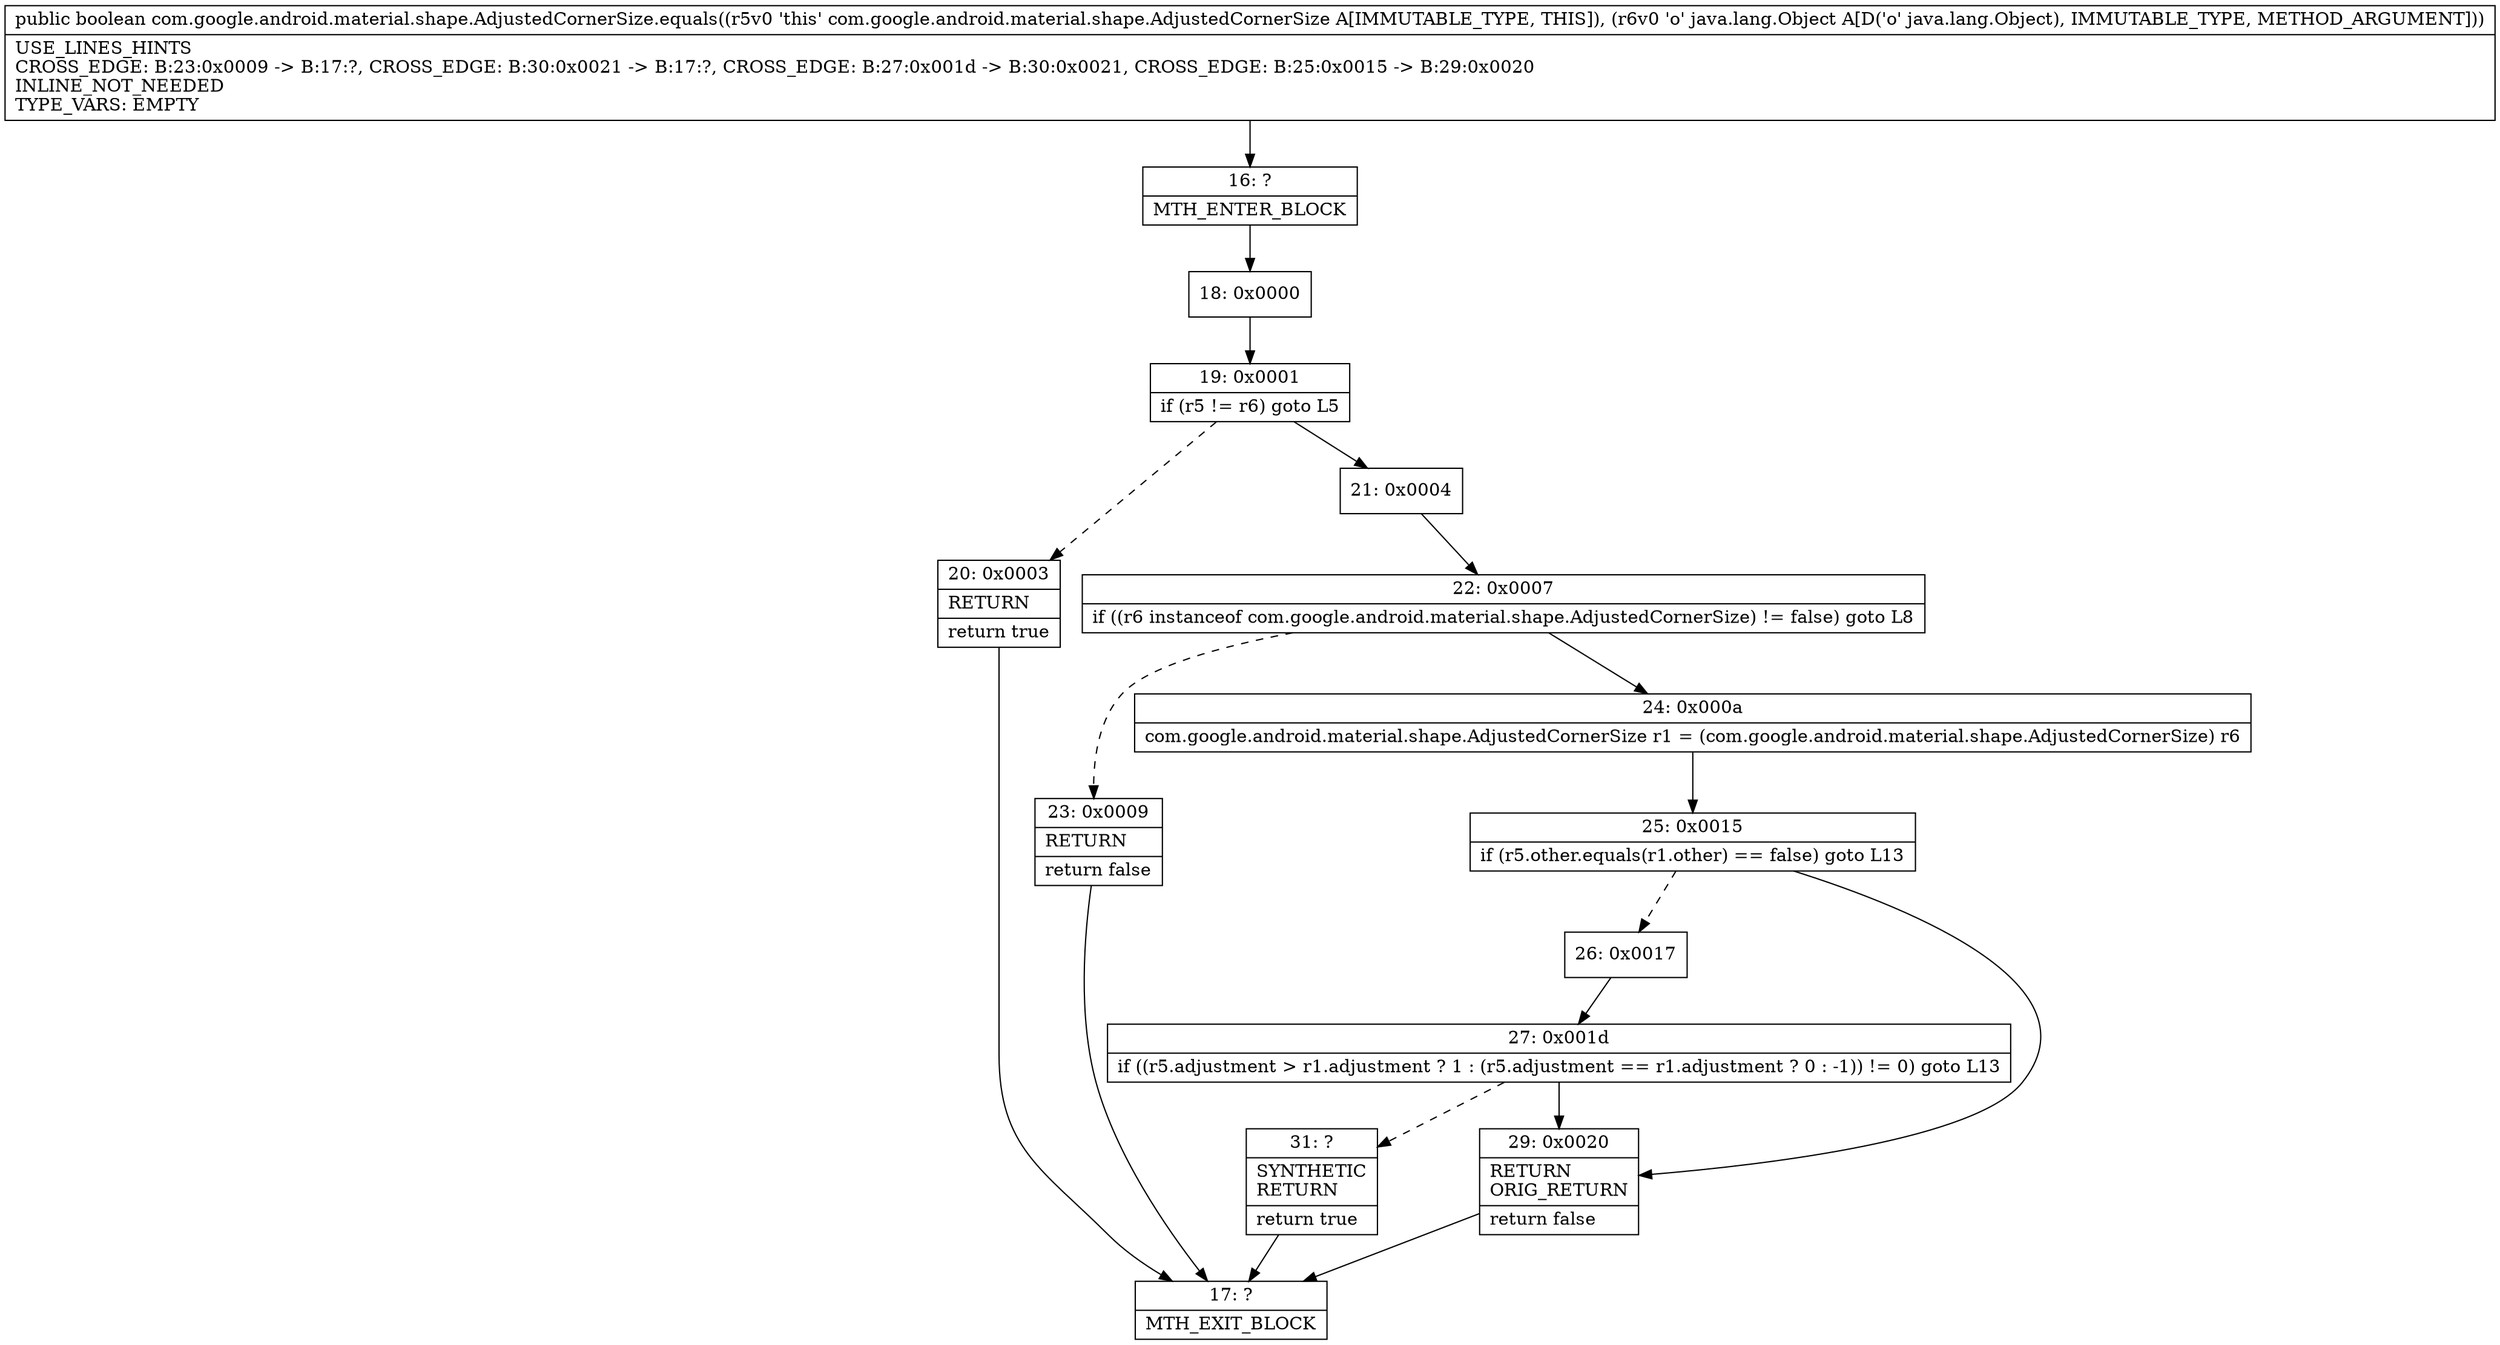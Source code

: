 digraph "CFG forcom.google.android.material.shape.AdjustedCornerSize.equals(Ljava\/lang\/Object;)Z" {
Node_16 [shape=record,label="{16\:\ ?|MTH_ENTER_BLOCK\l}"];
Node_18 [shape=record,label="{18\:\ 0x0000}"];
Node_19 [shape=record,label="{19\:\ 0x0001|if (r5 != r6) goto L5\l}"];
Node_20 [shape=record,label="{20\:\ 0x0003|RETURN\l|return true\l}"];
Node_17 [shape=record,label="{17\:\ ?|MTH_EXIT_BLOCK\l}"];
Node_21 [shape=record,label="{21\:\ 0x0004}"];
Node_22 [shape=record,label="{22\:\ 0x0007|if ((r6 instanceof com.google.android.material.shape.AdjustedCornerSize) != false) goto L8\l}"];
Node_23 [shape=record,label="{23\:\ 0x0009|RETURN\l|return false\l}"];
Node_24 [shape=record,label="{24\:\ 0x000a|com.google.android.material.shape.AdjustedCornerSize r1 = (com.google.android.material.shape.AdjustedCornerSize) r6\l}"];
Node_25 [shape=record,label="{25\:\ 0x0015|if (r5.other.equals(r1.other) == false) goto L13\l}"];
Node_26 [shape=record,label="{26\:\ 0x0017}"];
Node_27 [shape=record,label="{27\:\ 0x001d|if ((r5.adjustment \> r1.adjustment ? 1 : (r5.adjustment == r1.adjustment ? 0 : \-1)) != 0) goto L13\l}"];
Node_31 [shape=record,label="{31\:\ ?|SYNTHETIC\lRETURN\l|return true\l}"];
Node_29 [shape=record,label="{29\:\ 0x0020|RETURN\lORIG_RETURN\l|return false\l}"];
MethodNode[shape=record,label="{public boolean com.google.android.material.shape.AdjustedCornerSize.equals((r5v0 'this' com.google.android.material.shape.AdjustedCornerSize A[IMMUTABLE_TYPE, THIS]), (r6v0 'o' java.lang.Object A[D('o' java.lang.Object), IMMUTABLE_TYPE, METHOD_ARGUMENT]))  | USE_LINES_HINTS\lCROSS_EDGE: B:23:0x0009 \-\> B:17:?, CROSS_EDGE: B:30:0x0021 \-\> B:17:?, CROSS_EDGE: B:27:0x001d \-\> B:30:0x0021, CROSS_EDGE: B:25:0x0015 \-\> B:29:0x0020\lINLINE_NOT_NEEDED\lTYPE_VARS: EMPTY\l}"];
MethodNode -> Node_16;Node_16 -> Node_18;
Node_18 -> Node_19;
Node_19 -> Node_20[style=dashed];
Node_19 -> Node_21;
Node_20 -> Node_17;
Node_21 -> Node_22;
Node_22 -> Node_23[style=dashed];
Node_22 -> Node_24;
Node_23 -> Node_17;
Node_24 -> Node_25;
Node_25 -> Node_26[style=dashed];
Node_25 -> Node_29;
Node_26 -> Node_27;
Node_27 -> Node_29;
Node_27 -> Node_31[style=dashed];
Node_31 -> Node_17;
Node_29 -> Node_17;
}

